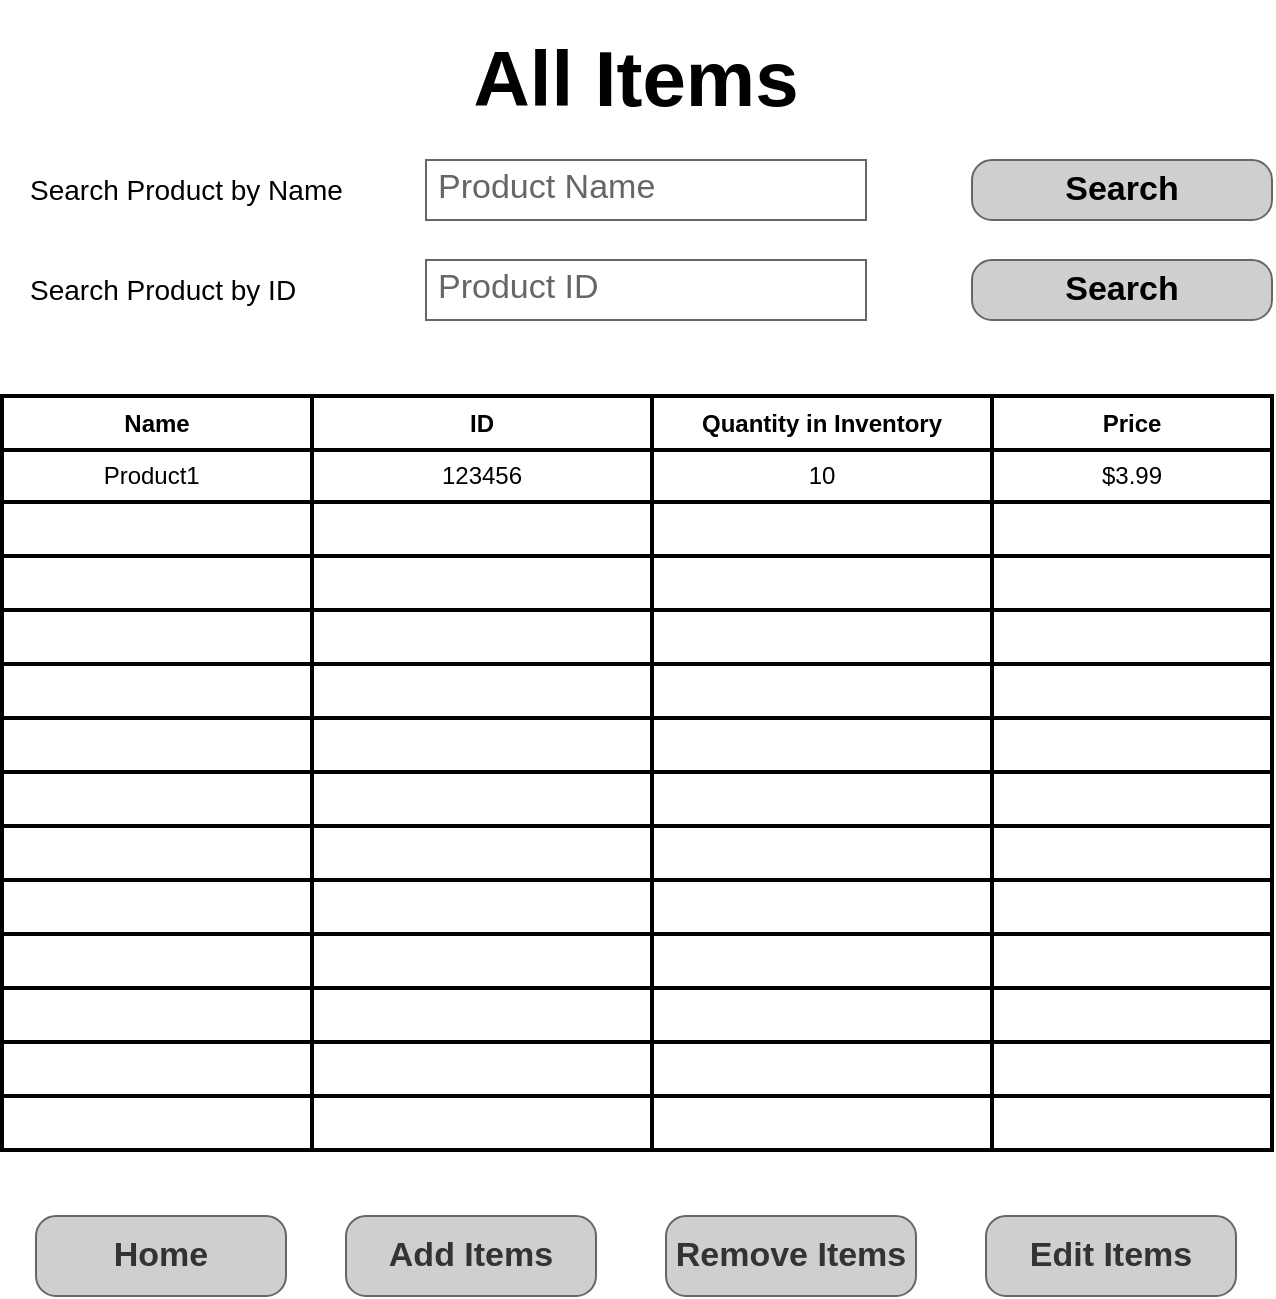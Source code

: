 <mxfile version="23.1.7" type="github">
  <diagram name="Page-1" id="DZBlGvAWL1e6bL3H357F">
    <mxGraphModel dx="1434" dy="756" grid="1" gridSize="10" guides="1" tooltips="1" connect="1" arrows="1" fold="1" page="1" pageScale="1" pageWidth="850" pageHeight="1100" math="0" shadow="0">
      <root>
        <mxCell id="0" />
        <mxCell id="1" parent="0" />
        <mxCell id="J6wmXPcqSvS3LDjx0TBB-1" value="All Items" style="text;html=1;align=center;verticalAlign=middle;whiteSpace=wrap;rounded=1;fontStyle=1;fontSize=39;" vertex="1" parent="1">
          <mxGeometry x="250" y="40" width="350" height="80" as="geometry" />
        </mxCell>
        <mxCell id="J6wmXPcqSvS3LDjx0TBB-2" value="" style="shape=table;html=1;whiteSpace=wrap;startSize=0;container=1;collapsible=0;childLayout=tableLayout;strokeWidth=2;rounded=1;" vertex="1" parent="1">
          <mxGeometry x="108" y="238" width="635" height="377" as="geometry" />
        </mxCell>
        <mxCell id="J6wmXPcqSvS3LDjx0TBB-3" value="" style="shape=tableRow;horizontal=0;startSize=0;swimlaneHead=0;swimlaneBody=0;top=0;left=0;bottom=0;right=0;collapsible=0;dropTarget=0;fillColor=none;points=[[0,0.5],[1,0.5]];portConstraint=eastwest;rounded=1;" vertex="1" parent="J6wmXPcqSvS3LDjx0TBB-2">
          <mxGeometry width="635" height="27" as="geometry" />
        </mxCell>
        <mxCell id="J6wmXPcqSvS3LDjx0TBB-4" value="Name" style="shape=partialRectangle;html=1;whiteSpace=wrap;connectable=0;fillColor=none;top=0;left=0;bottom=0;right=0;overflow=hidden;fontStyle=1;rounded=1;" vertex="1" parent="J6wmXPcqSvS3LDjx0TBB-3">
          <mxGeometry width="155" height="27" as="geometry">
            <mxRectangle width="155" height="27" as="alternateBounds" />
          </mxGeometry>
        </mxCell>
        <mxCell id="J6wmXPcqSvS3LDjx0TBB-5" value="ID" style="shape=partialRectangle;html=1;whiteSpace=wrap;connectable=0;fillColor=none;top=0;left=0;bottom=0;right=0;overflow=hidden;fontStyle=1;rounded=1;" vertex="1" parent="J6wmXPcqSvS3LDjx0TBB-3">
          <mxGeometry x="155" width="170" height="27" as="geometry">
            <mxRectangle width="170" height="27" as="alternateBounds" />
          </mxGeometry>
        </mxCell>
        <mxCell id="J6wmXPcqSvS3LDjx0TBB-12" value="Quantity in Inventory" style="shape=partialRectangle;html=1;whiteSpace=wrap;connectable=0;fillColor=none;top=0;left=0;bottom=0;right=0;overflow=hidden;fontStyle=1;rounded=1;" vertex="1" parent="J6wmXPcqSvS3LDjx0TBB-3">
          <mxGeometry x="325" width="170" height="27" as="geometry">
            <mxRectangle width="170" height="27" as="alternateBounds" />
          </mxGeometry>
        </mxCell>
        <mxCell id="J6wmXPcqSvS3LDjx0TBB-77" value="Price" style="shape=partialRectangle;html=1;whiteSpace=wrap;connectable=0;fillColor=none;top=0;left=0;bottom=0;right=0;overflow=hidden;fontStyle=1;rounded=1;" vertex="1" parent="J6wmXPcqSvS3LDjx0TBB-3">
          <mxGeometry x="495" width="140" height="27" as="geometry">
            <mxRectangle width="140" height="27" as="alternateBounds" />
          </mxGeometry>
        </mxCell>
        <mxCell id="J6wmXPcqSvS3LDjx0TBB-6" value="" style="shape=tableRow;horizontal=0;startSize=0;swimlaneHead=0;swimlaneBody=0;top=0;left=0;bottom=0;right=0;collapsible=0;dropTarget=0;fillColor=none;points=[[0,0.5],[1,0.5]];portConstraint=eastwest;rounded=1;" vertex="1" parent="J6wmXPcqSvS3LDjx0TBB-2">
          <mxGeometry y="27" width="635" height="26" as="geometry" />
        </mxCell>
        <mxCell id="J6wmXPcqSvS3LDjx0TBB-7" value="Product1&lt;span style=&quot;white-space: pre;&quot;&gt;&#x9;&lt;/span&gt;" style="shape=partialRectangle;html=1;whiteSpace=wrap;connectable=0;fillColor=none;top=0;left=0;bottom=0;right=0;overflow=hidden;rounded=1;" vertex="1" parent="J6wmXPcqSvS3LDjx0TBB-6">
          <mxGeometry width="155" height="26" as="geometry">
            <mxRectangle width="155" height="26" as="alternateBounds" />
          </mxGeometry>
        </mxCell>
        <mxCell id="J6wmXPcqSvS3LDjx0TBB-8" value="123456" style="shape=partialRectangle;html=1;whiteSpace=wrap;connectable=0;fillColor=none;top=0;left=0;bottom=0;right=0;overflow=hidden;rounded=1;" vertex="1" parent="J6wmXPcqSvS3LDjx0TBB-6">
          <mxGeometry x="155" width="170" height="26" as="geometry">
            <mxRectangle width="170" height="26" as="alternateBounds" />
          </mxGeometry>
        </mxCell>
        <mxCell id="J6wmXPcqSvS3LDjx0TBB-13" value="10" style="shape=partialRectangle;html=1;whiteSpace=wrap;connectable=0;fillColor=none;top=0;left=0;bottom=0;right=0;overflow=hidden;rounded=1;" vertex="1" parent="J6wmXPcqSvS3LDjx0TBB-6">
          <mxGeometry x="325" width="170" height="26" as="geometry">
            <mxRectangle width="170" height="26" as="alternateBounds" />
          </mxGeometry>
        </mxCell>
        <mxCell id="J6wmXPcqSvS3LDjx0TBB-78" value="$3.99" style="shape=partialRectangle;html=1;whiteSpace=wrap;connectable=0;fillColor=none;top=0;left=0;bottom=0;right=0;overflow=hidden;rounded=1;" vertex="1" parent="J6wmXPcqSvS3LDjx0TBB-6">
          <mxGeometry x="495" width="140" height="26" as="geometry">
            <mxRectangle width="140" height="26" as="alternateBounds" />
          </mxGeometry>
        </mxCell>
        <mxCell id="J6wmXPcqSvS3LDjx0TBB-9" value="" style="shape=tableRow;horizontal=0;startSize=0;swimlaneHead=0;swimlaneBody=0;top=0;left=0;bottom=0;right=0;collapsible=0;dropTarget=0;fillColor=none;points=[[0,0.5],[1,0.5]];portConstraint=eastwest;rounded=1;" vertex="1" parent="J6wmXPcqSvS3LDjx0TBB-2">
          <mxGeometry y="53" width="635" height="27" as="geometry" />
        </mxCell>
        <mxCell id="J6wmXPcqSvS3LDjx0TBB-10" value="" style="shape=partialRectangle;html=1;whiteSpace=wrap;connectable=0;fillColor=none;top=0;left=0;bottom=0;right=0;overflow=hidden;rounded=1;" vertex="1" parent="J6wmXPcqSvS3LDjx0TBB-9">
          <mxGeometry width="155" height="27" as="geometry">
            <mxRectangle width="155" height="27" as="alternateBounds" />
          </mxGeometry>
        </mxCell>
        <mxCell id="J6wmXPcqSvS3LDjx0TBB-11" value="" style="shape=partialRectangle;html=1;whiteSpace=wrap;connectable=0;fillColor=none;top=0;left=0;bottom=0;right=0;overflow=hidden;rounded=1;" vertex="1" parent="J6wmXPcqSvS3LDjx0TBB-9">
          <mxGeometry x="155" width="170" height="27" as="geometry">
            <mxRectangle width="170" height="27" as="alternateBounds" />
          </mxGeometry>
        </mxCell>
        <mxCell id="J6wmXPcqSvS3LDjx0TBB-14" style="shape=partialRectangle;html=1;whiteSpace=wrap;connectable=0;fillColor=none;top=0;left=0;bottom=0;right=0;overflow=hidden;rounded=1;" vertex="1" parent="J6wmXPcqSvS3LDjx0TBB-9">
          <mxGeometry x="325" width="170" height="27" as="geometry">
            <mxRectangle width="170" height="27" as="alternateBounds" />
          </mxGeometry>
        </mxCell>
        <mxCell id="J6wmXPcqSvS3LDjx0TBB-79" style="shape=partialRectangle;html=1;whiteSpace=wrap;connectable=0;fillColor=none;top=0;left=0;bottom=0;right=0;overflow=hidden;rounded=1;" vertex="1" parent="J6wmXPcqSvS3LDjx0TBB-9">
          <mxGeometry x="495" width="140" height="27" as="geometry">
            <mxRectangle width="140" height="27" as="alternateBounds" />
          </mxGeometry>
        </mxCell>
        <mxCell id="J6wmXPcqSvS3LDjx0TBB-67" style="shape=tableRow;horizontal=0;startSize=0;swimlaneHead=0;swimlaneBody=0;top=0;left=0;bottom=0;right=0;collapsible=0;dropTarget=0;fillColor=none;points=[[0,0.5],[1,0.5]];portConstraint=eastwest;rounded=1;" vertex="1" parent="J6wmXPcqSvS3LDjx0TBB-2">
          <mxGeometry y="80" width="635" height="27" as="geometry" />
        </mxCell>
        <mxCell id="J6wmXPcqSvS3LDjx0TBB-68" style="shape=partialRectangle;html=1;whiteSpace=wrap;connectable=0;fillColor=none;top=0;left=0;bottom=0;right=0;overflow=hidden;rounded=1;" vertex="1" parent="J6wmXPcqSvS3LDjx0TBB-67">
          <mxGeometry width="155" height="27" as="geometry">
            <mxRectangle width="155" height="27" as="alternateBounds" />
          </mxGeometry>
        </mxCell>
        <mxCell id="J6wmXPcqSvS3LDjx0TBB-69" style="shape=partialRectangle;html=1;whiteSpace=wrap;connectable=0;fillColor=none;top=0;left=0;bottom=0;right=0;overflow=hidden;rounded=1;" vertex="1" parent="J6wmXPcqSvS3LDjx0TBB-67">
          <mxGeometry x="155" width="170" height="27" as="geometry">
            <mxRectangle width="170" height="27" as="alternateBounds" />
          </mxGeometry>
        </mxCell>
        <mxCell id="J6wmXPcqSvS3LDjx0TBB-70" style="shape=partialRectangle;html=1;whiteSpace=wrap;connectable=0;fillColor=none;top=0;left=0;bottom=0;right=0;overflow=hidden;rounded=1;" vertex="1" parent="J6wmXPcqSvS3LDjx0TBB-67">
          <mxGeometry x="325" width="170" height="27" as="geometry">
            <mxRectangle width="170" height="27" as="alternateBounds" />
          </mxGeometry>
        </mxCell>
        <mxCell id="J6wmXPcqSvS3LDjx0TBB-80" style="shape=partialRectangle;html=1;whiteSpace=wrap;connectable=0;fillColor=none;top=0;left=0;bottom=0;right=0;overflow=hidden;rounded=1;" vertex="1" parent="J6wmXPcqSvS3LDjx0TBB-67">
          <mxGeometry x="495" width="140" height="27" as="geometry">
            <mxRectangle width="140" height="27" as="alternateBounds" />
          </mxGeometry>
        </mxCell>
        <mxCell id="J6wmXPcqSvS3LDjx0TBB-63" style="shape=tableRow;horizontal=0;startSize=0;swimlaneHead=0;swimlaneBody=0;top=0;left=0;bottom=0;right=0;collapsible=0;dropTarget=0;fillColor=none;points=[[0,0.5],[1,0.5]];portConstraint=eastwest;rounded=1;" vertex="1" parent="J6wmXPcqSvS3LDjx0TBB-2">
          <mxGeometry y="107" width="635" height="27" as="geometry" />
        </mxCell>
        <mxCell id="J6wmXPcqSvS3LDjx0TBB-64" style="shape=partialRectangle;html=1;whiteSpace=wrap;connectable=0;fillColor=none;top=0;left=0;bottom=0;right=0;overflow=hidden;rounded=1;" vertex="1" parent="J6wmXPcqSvS3LDjx0TBB-63">
          <mxGeometry width="155" height="27" as="geometry">
            <mxRectangle width="155" height="27" as="alternateBounds" />
          </mxGeometry>
        </mxCell>
        <mxCell id="J6wmXPcqSvS3LDjx0TBB-65" style="shape=partialRectangle;html=1;whiteSpace=wrap;connectable=0;fillColor=none;top=0;left=0;bottom=0;right=0;overflow=hidden;rounded=1;" vertex="1" parent="J6wmXPcqSvS3LDjx0TBB-63">
          <mxGeometry x="155" width="170" height="27" as="geometry">
            <mxRectangle width="170" height="27" as="alternateBounds" />
          </mxGeometry>
        </mxCell>
        <mxCell id="J6wmXPcqSvS3LDjx0TBB-66" style="shape=partialRectangle;html=1;whiteSpace=wrap;connectable=0;fillColor=none;top=0;left=0;bottom=0;right=0;overflow=hidden;rounded=1;" vertex="1" parent="J6wmXPcqSvS3LDjx0TBB-63">
          <mxGeometry x="325" width="170" height="27" as="geometry">
            <mxRectangle width="170" height="27" as="alternateBounds" />
          </mxGeometry>
        </mxCell>
        <mxCell id="J6wmXPcqSvS3LDjx0TBB-81" style="shape=partialRectangle;html=1;whiteSpace=wrap;connectable=0;fillColor=none;top=0;left=0;bottom=0;right=0;overflow=hidden;rounded=1;" vertex="1" parent="J6wmXPcqSvS3LDjx0TBB-63">
          <mxGeometry x="495" width="140" height="27" as="geometry">
            <mxRectangle width="140" height="27" as="alternateBounds" />
          </mxGeometry>
        </mxCell>
        <mxCell id="J6wmXPcqSvS3LDjx0TBB-59" style="shape=tableRow;horizontal=0;startSize=0;swimlaneHead=0;swimlaneBody=0;top=0;left=0;bottom=0;right=0;collapsible=0;dropTarget=0;fillColor=none;points=[[0,0.5],[1,0.5]];portConstraint=eastwest;rounded=1;" vertex="1" parent="J6wmXPcqSvS3LDjx0TBB-2">
          <mxGeometry y="134" width="635" height="27" as="geometry" />
        </mxCell>
        <mxCell id="J6wmXPcqSvS3LDjx0TBB-60" style="shape=partialRectangle;html=1;whiteSpace=wrap;connectable=0;fillColor=none;top=0;left=0;bottom=0;right=0;overflow=hidden;rounded=1;" vertex="1" parent="J6wmXPcqSvS3LDjx0TBB-59">
          <mxGeometry width="155" height="27" as="geometry">
            <mxRectangle width="155" height="27" as="alternateBounds" />
          </mxGeometry>
        </mxCell>
        <mxCell id="J6wmXPcqSvS3LDjx0TBB-61" style="shape=partialRectangle;html=1;whiteSpace=wrap;connectable=0;fillColor=none;top=0;left=0;bottom=0;right=0;overflow=hidden;rounded=1;" vertex="1" parent="J6wmXPcqSvS3LDjx0TBB-59">
          <mxGeometry x="155" width="170" height="27" as="geometry">
            <mxRectangle width="170" height="27" as="alternateBounds" />
          </mxGeometry>
        </mxCell>
        <mxCell id="J6wmXPcqSvS3LDjx0TBB-62" style="shape=partialRectangle;html=1;whiteSpace=wrap;connectable=0;fillColor=none;top=0;left=0;bottom=0;right=0;overflow=hidden;rounded=1;" vertex="1" parent="J6wmXPcqSvS3LDjx0TBB-59">
          <mxGeometry x="325" width="170" height="27" as="geometry">
            <mxRectangle width="170" height="27" as="alternateBounds" />
          </mxGeometry>
        </mxCell>
        <mxCell id="J6wmXPcqSvS3LDjx0TBB-82" style="shape=partialRectangle;html=1;whiteSpace=wrap;connectable=0;fillColor=none;top=0;left=0;bottom=0;right=0;overflow=hidden;rounded=1;" vertex="1" parent="J6wmXPcqSvS3LDjx0TBB-59">
          <mxGeometry x="495" width="140" height="27" as="geometry">
            <mxRectangle width="140" height="27" as="alternateBounds" />
          </mxGeometry>
        </mxCell>
        <mxCell id="J6wmXPcqSvS3LDjx0TBB-55" style="shape=tableRow;horizontal=0;startSize=0;swimlaneHead=0;swimlaneBody=0;top=0;left=0;bottom=0;right=0;collapsible=0;dropTarget=0;fillColor=none;points=[[0,0.5],[1,0.5]];portConstraint=eastwest;rounded=1;" vertex="1" parent="J6wmXPcqSvS3LDjx0TBB-2">
          <mxGeometry y="161" width="635" height="27" as="geometry" />
        </mxCell>
        <mxCell id="J6wmXPcqSvS3LDjx0TBB-56" style="shape=partialRectangle;html=1;whiteSpace=wrap;connectable=0;fillColor=none;top=0;left=0;bottom=0;right=0;overflow=hidden;rounded=1;" vertex="1" parent="J6wmXPcqSvS3LDjx0TBB-55">
          <mxGeometry width="155" height="27" as="geometry">
            <mxRectangle width="155" height="27" as="alternateBounds" />
          </mxGeometry>
        </mxCell>
        <mxCell id="J6wmXPcqSvS3LDjx0TBB-57" style="shape=partialRectangle;html=1;whiteSpace=wrap;connectable=0;fillColor=none;top=0;left=0;bottom=0;right=0;overflow=hidden;rounded=1;" vertex="1" parent="J6wmXPcqSvS3LDjx0TBB-55">
          <mxGeometry x="155" width="170" height="27" as="geometry">
            <mxRectangle width="170" height="27" as="alternateBounds" />
          </mxGeometry>
        </mxCell>
        <mxCell id="J6wmXPcqSvS3LDjx0TBB-58" style="shape=partialRectangle;html=1;whiteSpace=wrap;connectable=0;fillColor=none;top=0;left=0;bottom=0;right=0;overflow=hidden;rounded=1;" vertex="1" parent="J6wmXPcqSvS3LDjx0TBB-55">
          <mxGeometry x="325" width="170" height="27" as="geometry">
            <mxRectangle width="170" height="27" as="alternateBounds" />
          </mxGeometry>
        </mxCell>
        <mxCell id="J6wmXPcqSvS3LDjx0TBB-83" style="shape=partialRectangle;html=1;whiteSpace=wrap;connectable=0;fillColor=none;top=0;left=0;bottom=0;right=0;overflow=hidden;rounded=1;" vertex="1" parent="J6wmXPcqSvS3LDjx0TBB-55">
          <mxGeometry x="495" width="140" height="27" as="geometry">
            <mxRectangle width="140" height="27" as="alternateBounds" />
          </mxGeometry>
        </mxCell>
        <mxCell id="J6wmXPcqSvS3LDjx0TBB-51" style="shape=tableRow;horizontal=0;startSize=0;swimlaneHead=0;swimlaneBody=0;top=0;left=0;bottom=0;right=0;collapsible=0;dropTarget=0;fillColor=none;points=[[0,0.5],[1,0.5]];portConstraint=eastwest;rounded=1;" vertex="1" parent="J6wmXPcqSvS3LDjx0TBB-2">
          <mxGeometry y="188" width="635" height="27" as="geometry" />
        </mxCell>
        <mxCell id="J6wmXPcqSvS3LDjx0TBB-52" style="shape=partialRectangle;html=1;whiteSpace=wrap;connectable=0;fillColor=none;top=0;left=0;bottom=0;right=0;overflow=hidden;rounded=1;" vertex="1" parent="J6wmXPcqSvS3LDjx0TBB-51">
          <mxGeometry width="155" height="27" as="geometry">
            <mxRectangle width="155" height="27" as="alternateBounds" />
          </mxGeometry>
        </mxCell>
        <mxCell id="J6wmXPcqSvS3LDjx0TBB-53" style="shape=partialRectangle;html=1;whiteSpace=wrap;connectable=0;fillColor=none;top=0;left=0;bottom=0;right=0;overflow=hidden;rounded=1;" vertex="1" parent="J6wmXPcqSvS3LDjx0TBB-51">
          <mxGeometry x="155" width="170" height="27" as="geometry">
            <mxRectangle width="170" height="27" as="alternateBounds" />
          </mxGeometry>
        </mxCell>
        <mxCell id="J6wmXPcqSvS3LDjx0TBB-54" style="shape=partialRectangle;html=1;whiteSpace=wrap;connectable=0;fillColor=none;top=0;left=0;bottom=0;right=0;overflow=hidden;rounded=1;" vertex="1" parent="J6wmXPcqSvS3LDjx0TBB-51">
          <mxGeometry x="325" width="170" height="27" as="geometry">
            <mxRectangle width="170" height="27" as="alternateBounds" />
          </mxGeometry>
        </mxCell>
        <mxCell id="J6wmXPcqSvS3LDjx0TBB-84" style="shape=partialRectangle;html=1;whiteSpace=wrap;connectable=0;fillColor=none;top=0;left=0;bottom=0;right=0;overflow=hidden;rounded=1;" vertex="1" parent="J6wmXPcqSvS3LDjx0TBB-51">
          <mxGeometry x="495" width="140" height="27" as="geometry">
            <mxRectangle width="140" height="27" as="alternateBounds" />
          </mxGeometry>
        </mxCell>
        <mxCell id="J6wmXPcqSvS3LDjx0TBB-47" style="shape=tableRow;horizontal=0;startSize=0;swimlaneHead=0;swimlaneBody=0;top=0;left=0;bottom=0;right=0;collapsible=0;dropTarget=0;fillColor=none;points=[[0,0.5],[1,0.5]];portConstraint=eastwest;rounded=1;" vertex="1" parent="J6wmXPcqSvS3LDjx0TBB-2">
          <mxGeometry y="215" width="635" height="27" as="geometry" />
        </mxCell>
        <mxCell id="J6wmXPcqSvS3LDjx0TBB-48" style="shape=partialRectangle;html=1;whiteSpace=wrap;connectable=0;fillColor=none;top=0;left=0;bottom=0;right=0;overflow=hidden;rounded=1;" vertex="1" parent="J6wmXPcqSvS3LDjx0TBB-47">
          <mxGeometry width="155" height="27" as="geometry">
            <mxRectangle width="155" height="27" as="alternateBounds" />
          </mxGeometry>
        </mxCell>
        <mxCell id="J6wmXPcqSvS3LDjx0TBB-49" style="shape=partialRectangle;html=1;whiteSpace=wrap;connectable=0;fillColor=none;top=0;left=0;bottom=0;right=0;overflow=hidden;rounded=1;" vertex="1" parent="J6wmXPcqSvS3LDjx0TBB-47">
          <mxGeometry x="155" width="170" height="27" as="geometry">
            <mxRectangle width="170" height="27" as="alternateBounds" />
          </mxGeometry>
        </mxCell>
        <mxCell id="J6wmXPcqSvS3LDjx0TBB-50" style="shape=partialRectangle;html=1;whiteSpace=wrap;connectable=0;fillColor=none;top=0;left=0;bottom=0;right=0;overflow=hidden;rounded=1;" vertex="1" parent="J6wmXPcqSvS3LDjx0TBB-47">
          <mxGeometry x="325" width="170" height="27" as="geometry">
            <mxRectangle width="170" height="27" as="alternateBounds" />
          </mxGeometry>
        </mxCell>
        <mxCell id="J6wmXPcqSvS3LDjx0TBB-85" style="shape=partialRectangle;html=1;whiteSpace=wrap;connectable=0;fillColor=none;top=0;left=0;bottom=0;right=0;overflow=hidden;rounded=1;" vertex="1" parent="J6wmXPcqSvS3LDjx0TBB-47">
          <mxGeometry x="495" width="140" height="27" as="geometry">
            <mxRectangle width="140" height="27" as="alternateBounds" />
          </mxGeometry>
        </mxCell>
        <mxCell id="J6wmXPcqSvS3LDjx0TBB-43" style="shape=tableRow;horizontal=0;startSize=0;swimlaneHead=0;swimlaneBody=0;top=0;left=0;bottom=0;right=0;collapsible=0;dropTarget=0;fillColor=none;points=[[0,0.5],[1,0.5]];portConstraint=eastwest;rounded=1;" vertex="1" parent="J6wmXPcqSvS3LDjx0TBB-2">
          <mxGeometry y="242" width="635" height="27" as="geometry" />
        </mxCell>
        <mxCell id="J6wmXPcqSvS3LDjx0TBB-44" style="shape=partialRectangle;html=1;whiteSpace=wrap;connectable=0;fillColor=none;top=0;left=0;bottom=0;right=0;overflow=hidden;rounded=1;" vertex="1" parent="J6wmXPcqSvS3LDjx0TBB-43">
          <mxGeometry width="155" height="27" as="geometry">
            <mxRectangle width="155" height="27" as="alternateBounds" />
          </mxGeometry>
        </mxCell>
        <mxCell id="J6wmXPcqSvS3LDjx0TBB-45" style="shape=partialRectangle;html=1;whiteSpace=wrap;connectable=0;fillColor=none;top=0;left=0;bottom=0;right=0;overflow=hidden;rounded=1;" vertex="1" parent="J6wmXPcqSvS3LDjx0TBB-43">
          <mxGeometry x="155" width="170" height="27" as="geometry">
            <mxRectangle width="170" height="27" as="alternateBounds" />
          </mxGeometry>
        </mxCell>
        <mxCell id="J6wmXPcqSvS3LDjx0TBB-46" style="shape=partialRectangle;html=1;whiteSpace=wrap;connectable=0;fillColor=none;top=0;left=0;bottom=0;right=0;overflow=hidden;rounded=1;" vertex="1" parent="J6wmXPcqSvS3LDjx0TBB-43">
          <mxGeometry x="325" width="170" height="27" as="geometry">
            <mxRectangle width="170" height="27" as="alternateBounds" />
          </mxGeometry>
        </mxCell>
        <mxCell id="J6wmXPcqSvS3LDjx0TBB-86" style="shape=partialRectangle;html=1;whiteSpace=wrap;connectable=0;fillColor=none;top=0;left=0;bottom=0;right=0;overflow=hidden;rounded=1;" vertex="1" parent="J6wmXPcqSvS3LDjx0TBB-43">
          <mxGeometry x="495" width="140" height="27" as="geometry">
            <mxRectangle width="140" height="27" as="alternateBounds" />
          </mxGeometry>
        </mxCell>
        <mxCell id="J6wmXPcqSvS3LDjx0TBB-39" style="shape=tableRow;horizontal=0;startSize=0;swimlaneHead=0;swimlaneBody=0;top=0;left=0;bottom=0;right=0;collapsible=0;dropTarget=0;fillColor=none;points=[[0,0.5],[1,0.5]];portConstraint=eastwest;rounded=1;" vertex="1" parent="J6wmXPcqSvS3LDjx0TBB-2">
          <mxGeometry y="269" width="635" height="27" as="geometry" />
        </mxCell>
        <mxCell id="J6wmXPcqSvS3LDjx0TBB-40" style="shape=partialRectangle;html=1;whiteSpace=wrap;connectable=0;fillColor=none;top=0;left=0;bottom=0;right=0;overflow=hidden;rounded=1;" vertex="1" parent="J6wmXPcqSvS3LDjx0TBB-39">
          <mxGeometry width="155" height="27" as="geometry">
            <mxRectangle width="155" height="27" as="alternateBounds" />
          </mxGeometry>
        </mxCell>
        <mxCell id="J6wmXPcqSvS3LDjx0TBB-41" style="shape=partialRectangle;html=1;whiteSpace=wrap;connectable=0;fillColor=none;top=0;left=0;bottom=0;right=0;overflow=hidden;rounded=1;" vertex="1" parent="J6wmXPcqSvS3LDjx0TBB-39">
          <mxGeometry x="155" width="170" height="27" as="geometry">
            <mxRectangle width="170" height="27" as="alternateBounds" />
          </mxGeometry>
        </mxCell>
        <mxCell id="J6wmXPcqSvS3LDjx0TBB-42" style="shape=partialRectangle;html=1;whiteSpace=wrap;connectable=0;fillColor=none;top=0;left=0;bottom=0;right=0;overflow=hidden;rounded=1;" vertex="1" parent="J6wmXPcqSvS3LDjx0TBB-39">
          <mxGeometry x="325" width="170" height="27" as="geometry">
            <mxRectangle width="170" height="27" as="alternateBounds" />
          </mxGeometry>
        </mxCell>
        <mxCell id="J6wmXPcqSvS3LDjx0TBB-87" style="shape=partialRectangle;html=1;whiteSpace=wrap;connectable=0;fillColor=none;top=0;left=0;bottom=0;right=0;overflow=hidden;rounded=1;" vertex="1" parent="J6wmXPcqSvS3LDjx0TBB-39">
          <mxGeometry x="495" width="140" height="27" as="geometry">
            <mxRectangle width="140" height="27" as="alternateBounds" />
          </mxGeometry>
        </mxCell>
        <mxCell id="J6wmXPcqSvS3LDjx0TBB-35" style="shape=tableRow;horizontal=0;startSize=0;swimlaneHead=0;swimlaneBody=0;top=0;left=0;bottom=0;right=0;collapsible=0;dropTarget=0;fillColor=none;points=[[0,0.5],[1,0.5]];portConstraint=eastwest;rounded=1;" vertex="1" parent="J6wmXPcqSvS3LDjx0TBB-2">
          <mxGeometry y="296" width="635" height="27" as="geometry" />
        </mxCell>
        <mxCell id="J6wmXPcqSvS3LDjx0TBB-36" style="shape=partialRectangle;html=1;whiteSpace=wrap;connectable=0;fillColor=none;top=0;left=0;bottom=0;right=0;overflow=hidden;rounded=1;" vertex="1" parent="J6wmXPcqSvS3LDjx0TBB-35">
          <mxGeometry width="155" height="27" as="geometry">
            <mxRectangle width="155" height="27" as="alternateBounds" />
          </mxGeometry>
        </mxCell>
        <mxCell id="J6wmXPcqSvS3LDjx0TBB-37" style="shape=partialRectangle;html=1;whiteSpace=wrap;connectable=0;fillColor=none;top=0;left=0;bottom=0;right=0;overflow=hidden;rounded=1;" vertex="1" parent="J6wmXPcqSvS3LDjx0TBB-35">
          <mxGeometry x="155" width="170" height="27" as="geometry">
            <mxRectangle width="170" height="27" as="alternateBounds" />
          </mxGeometry>
        </mxCell>
        <mxCell id="J6wmXPcqSvS3LDjx0TBB-38" style="shape=partialRectangle;html=1;whiteSpace=wrap;connectable=0;fillColor=none;top=0;left=0;bottom=0;right=0;overflow=hidden;rounded=1;" vertex="1" parent="J6wmXPcqSvS3LDjx0TBB-35">
          <mxGeometry x="325" width="170" height="27" as="geometry">
            <mxRectangle width="170" height="27" as="alternateBounds" />
          </mxGeometry>
        </mxCell>
        <mxCell id="J6wmXPcqSvS3LDjx0TBB-88" style="shape=partialRectangle;html=1;whiteSpace=wrap;connectable=0;fillColor=none;top=0;left=0;bottom=0;right=0;overflow=hidden;rounded=1;" vertex="1" parent="J6wmXPcqSvS3LDjx0TBB-35">
          <mxGeometry x="495" width="140" height="27" as="geometry">
            <mxRectangle width="140" height="27" as="alternateBounds" />
          </mxGeometry>
        </mxCell>
        <mxCell id="J6wmXPcqSvS3LDjx0TBB-31" style="shape=tableRow;horizontal=0;startSize=0;swimlaneHead=0;swimlaneBody=0;top=0;left=0;bottom=0;right=0;collapsible=0;dropTarget=0;fillColor=none;points=[[0,0.5],[1,0.5]];portConstraint=eastwest;rounded=1;" vertex="1" parent="J6wmXPcqSvS3LDjx0TBB-2">
          <mxGeometry y="323" width="635" height="27" as="geometry" />
        </mxCell>
        <mxCell id="J6wmXPcqSvS3LDjx0TBB-32" style="shape=partialRectangle;html=1;whiteSpace=wrap;connectable=0;fillColor=none;top=0;left=0;bottom=0;right=0;overflow=hidden;rounded=1;" vertex="1" parent="J6wmXPcqSvS3LDjx0TBB-31">
          <mxGeometry width="155" height="27" as="geometry">
            <mxRectangle width="155" height="27" as="alternateBounds" />
          </mxGeometry>
        </mxCell>
        <mxCell id="J6wmXPcqSvS3LDjx0TBB-33" style="shape=partialRectangle;html=1;whiteSpace=wrap;connectable=0;fillColor=none;top=0;left=0;bottom=0;right=0;overflow=hidden;rounded=1;" vertex="1" parent="J6wmXPcqSvS3LDjx0TBB-31">
          <mxGeometry x="155" width="170" height="27" as="geometry">
            <mxRectangle width="170" height="27" as="alternateBounds" />
          </mxGeometry>
        </mxCell>
        <mxCell id="J6wmXPcqSvS3LDjx0TBB-34" style="shape=partialRectangle;html=1;whiteSpace=wrap;connectable=0;fillColor=none;top=0;left=0;bottom=0;right=0;overflow=hidden;rounded=1;" vertex="1" parent="J6wmXPcqSvS3LDjx0TBB-31">
          <mxGeometry x="325" width="170" height="27" as="geometry">
            <mxRectangle width="170" height="27" as="alternateBounds" />
          </mxGeometry>
        </mxCell>
        <mxCell id="J6wmXPcqSvS3LDjx0TBB-89" style="shape=partialRectangle;html=1;whiteSpace=wrap;connectable=0;fillColor=none;top=0;left=0;bottom=0;right=0;overflow=hidden;rounded=1;" vertex="1" parent="J6wmXPcqSvS3LDjx0TBB-31">
          <mxGeometry x="495" width="140" height="27" as="geometry">
            <mxRectangle width="140" height="27" as="alternateBounds" />
          </mxGeometry>
        </mxCell>
        <mxCell id="J6wmXPcqSvS3LDjx0TBB-27" style="shape=tableRow;horizontal=0;startSize=0;swimlaneHead=0;swimlaneBody=0;top=0;left=0;bottom=0;right=0;collapsible=0;dropTarget=0;fillColor=none;points=[[0,0.5],[1,0.5]];portConstraint=eastwest;rounded=1;" vertex="1" parent="J6wmXPcqSvS3LDjx0TBB-2">
          <mxGeometry y="350" width="635" height="27" as="geometry" />
        </mxCell>
        <mxCell id="J6wmXPcqSvS3LDjx0TBB-28" style="shape=partialRectangle;html=1;whiteSpace=wrap;connectable=0;fillColor=none;top=0;left=0;bottom=0;right=0;overflow=hidden;rounded=1;" vertex="1" parent="J6wmXPcqSvS3LDjx0TBB-27">
          <mxGeometry width="155" height="27" as="geometry">
            <mxRectangle width="155" height="27" as="alternateBounds" />
          </mxGeometry>
        </mxCell>
        <mxCell id="J6wmXPcqSvS3LDjx0TBB-29" style="shape=partialRectangle;html=1;whiteSpace=wrap;connectable=0;fillColor=none;top=0;left=0;bottom=0;right=0;overflow=hidden;rounded=1;" vertex="1" parent="J6wmXPcqSvS3LDjx0TBB-27">
          <mxGeometry x="155" width="170" height="27" as="geometry">
            <mxRectangle width="170" height="27" as="alternateBounds" />
          </mxGeometry>
        </mxCell>
        <mxCell id="J6wmXPcqSvS3LDjx0TBB-30" style="shape=partialRectangle;html=1;whiteSpace=wrap;connectable=0;fillColor=none;top=0;left=0;bottom=0;right=0;overflow=hidden;rounded=1;" vertex="1" parent="J6wmXPcqSvS3LDjx0TBB-27">
          <mxGeometry x="325" width="170" height="27" as="geometry">
            <mxRectangle width="170" height="27" as="alternateBounds" />
          </mxGeometry>
        </mxCell>
        <mxCell id="J6wmXPcqSvS3LDjx0TBB-90" style="shape=partialRectangle;html=1;whiteSpace=wrap;connectable=0;fillColor=none;top=0;left=0;bottom=0;right=0;overflow=hidden;rounded=1;" vertex="1" parent="J6wmXPcqSvS3LDjx0TBB-27">
          <mxGeometry x="495" width="140" height="27" as="geometry">
            <mxRectangle width="140" height="27" as="alternateBounds" />
          </mxGeometry>
        </mxCell>
        <mxCell id="J6wmXPcqSvS3LDjx0TBB-73" value="Home" style="strokeWidth=1;shadow=0;dashed=0;align=center;html=1;shape=mxgraph.mockup.buttons.button;strokeColor=#666666;fontColor=#333333;mainText=;buttonStyle=round;fontSize=17;fontStyle=1;fillColor=#CFCFCF;whiteSpace=wrap;rounded=1;" vertex="1" parent="1">
          <mxGeometry x="125" y="648" width="125" height="40" as="geometry" />
        </mxCell>
        <mxCell id="J6wmXPcqSvS3LDjx0TBB-74" value="Add Items" style="strokeWidth=1;shadow=0;dashed=0;align=center;html=1;shape=mxgraph.mockup.buttons.button;strokeColor=#666666;fontColor=#333333;mainText=;buttonStyle=round;fontSize=17;fontStyle=1;fillColor=#CFCFCF;whiteSpace=wrap;rounded=1;" vertex="1" parent="1">
          <mxGeometry x="280" y="648" width="125" height="40" as="geometry" />
        </mxCell>
        <mxCell id="J6wmXPcqSvS3LDjx0TBB-75" value="Remove Items" style="strokeWidth=1;shadow=0;dashed=0;align=center;html=1;shape=mxgraph.mockup.buttons.button;strokeColor=#666666;fontColor=#333333;mainText=;buttonStyle=round;fontSize=17;fontStyle=1;fillColor=#CFCFCF;whiteSpace=wrap;rounded=1;" vertex="1" parent="1">
          <mxGeometry x="440" y="648" width="125" height="40" as="geometry" />
        </mxCell>
        <mxCell id="J6wmXPcqSvS3LDjx0TBB-76" value="Edit Items" style="strokeWidth=1;shadow=0;dashed=0;align=center;html=1;shape=mxgraph.mockup.buttons.button;strokeColor=#666666;fontColor=#333333;mainText=;buttonStyle=round;fontSize=17;fontStyle=1;fillColor=#CFCFCF;whiteSpace=wrap;rounded=1;" vertex="1" parent="1">
          <mxGeometry x="600" y="648" width="125" height="40" as="geometry" />
        </mxCell>
        <mxCell id="J6wmXPcqSvS3LDjx0TBB-103" value="&lt;font style=&quot;font-size: 14px;&quot;&gt;Search Product by Name&lt;/font&gt;" style="text;html=1;align=left;verticalAlign=middle;whiteSpace=wrap;rounded=0;" vertex="1" parent="1">
          <mxGeometry x="120" y="120" width="180" height="30" as="geometry" />
        </mxCell>
        <mxCell id="J6wmXPcqSvS3LDjx0TBB-104" value="&lt;font style=&quot;font-size: 14px;&quot;&gt;Search Product by ID&lt;/font&gt;" style="text;html=1;align=left;verticalAlign=middle;whiteSpace=wrap;rounded=0;" vertex="1" parent="1">
          <mxGeometry x="120" y="170" width="180" height="30" as="geometry" />
        </mxCell>
        <mxCell id="J6wmXPcqSvS3LDjx0TBB-105" value="Product Name" style="strokeWidth=1;shadow=0;dashed=0;align=center;html=1;shape=mxgraph.mockup.text.textBox;fontColor=#666666;align=left;fontSize=17;spacingLeft=4;spacingTop=-3;whiteSpace=wrap;strokeColor=#666666;mainText=;rounded=1;" vertex="1" parent="1">
          <mxGeometry x="320" y="120" width="220" height="30" as="geometry" />
        </mxCell>
        <mxCell id="J6wmXPcqSvS3LDjx0TBB-106" value="Product ID" style="strokeWidth=1;shadow=0;dashed=0;align=center;html=1;shape=mxgraph.mockup.text.textBox;fontColor=#666666;align=left;fontSize=17;spacingLeft=4;spacingTop=-3;whiteSpace=wrap;strokeColor=#666666;mainText=;rounded=1;" vertex="1" parent="1">
          <mxGeometry x="320" y="170" width="220" height="30" as="geometry" />
        </mxCell>
        <mxCell id="J6wmXPcqSvS3LDjx0TBB-107" value="Search" style="strokeWidth=1;shadow=0;dashed=0;align=center;html=1;shape=mxgraph.mockup.buttons.button;strokeColor=#666666;fontColor=#000000;mainText=;buttonStyle=round;fontSize=17;fontStyle=1;fillColor=#CFCFCF;whiteSpace=wrap;rounded=1;" vertex="1" parent="1">
          <mxGeometry x="593" y="120" width="150" height="30" as="geometry" />
        </mxCell>
        <mxCell id="J6wmXPcqSvS3LDjx0TBB-108" value="Search" style="strokeWidth=1;shadow=0;dashed=0;align=center;html=1;shape=mxgraph.mockup.buttons.button;strokeColor=#666666;fontColor=#000000;mainText=;buttonStyle=round;fontSize=17;fontStyle=1;fillColor=#CFCFCF;whiteSpace=wrap;rounded=1;" vertex="1" parent="1">
          <mxGeometry x="593" y="170" width="150" height="30" as="geometry" />
        </mxCell>
      </root>
    </mxGraphModel>
  </diagram>
</mxfile>
